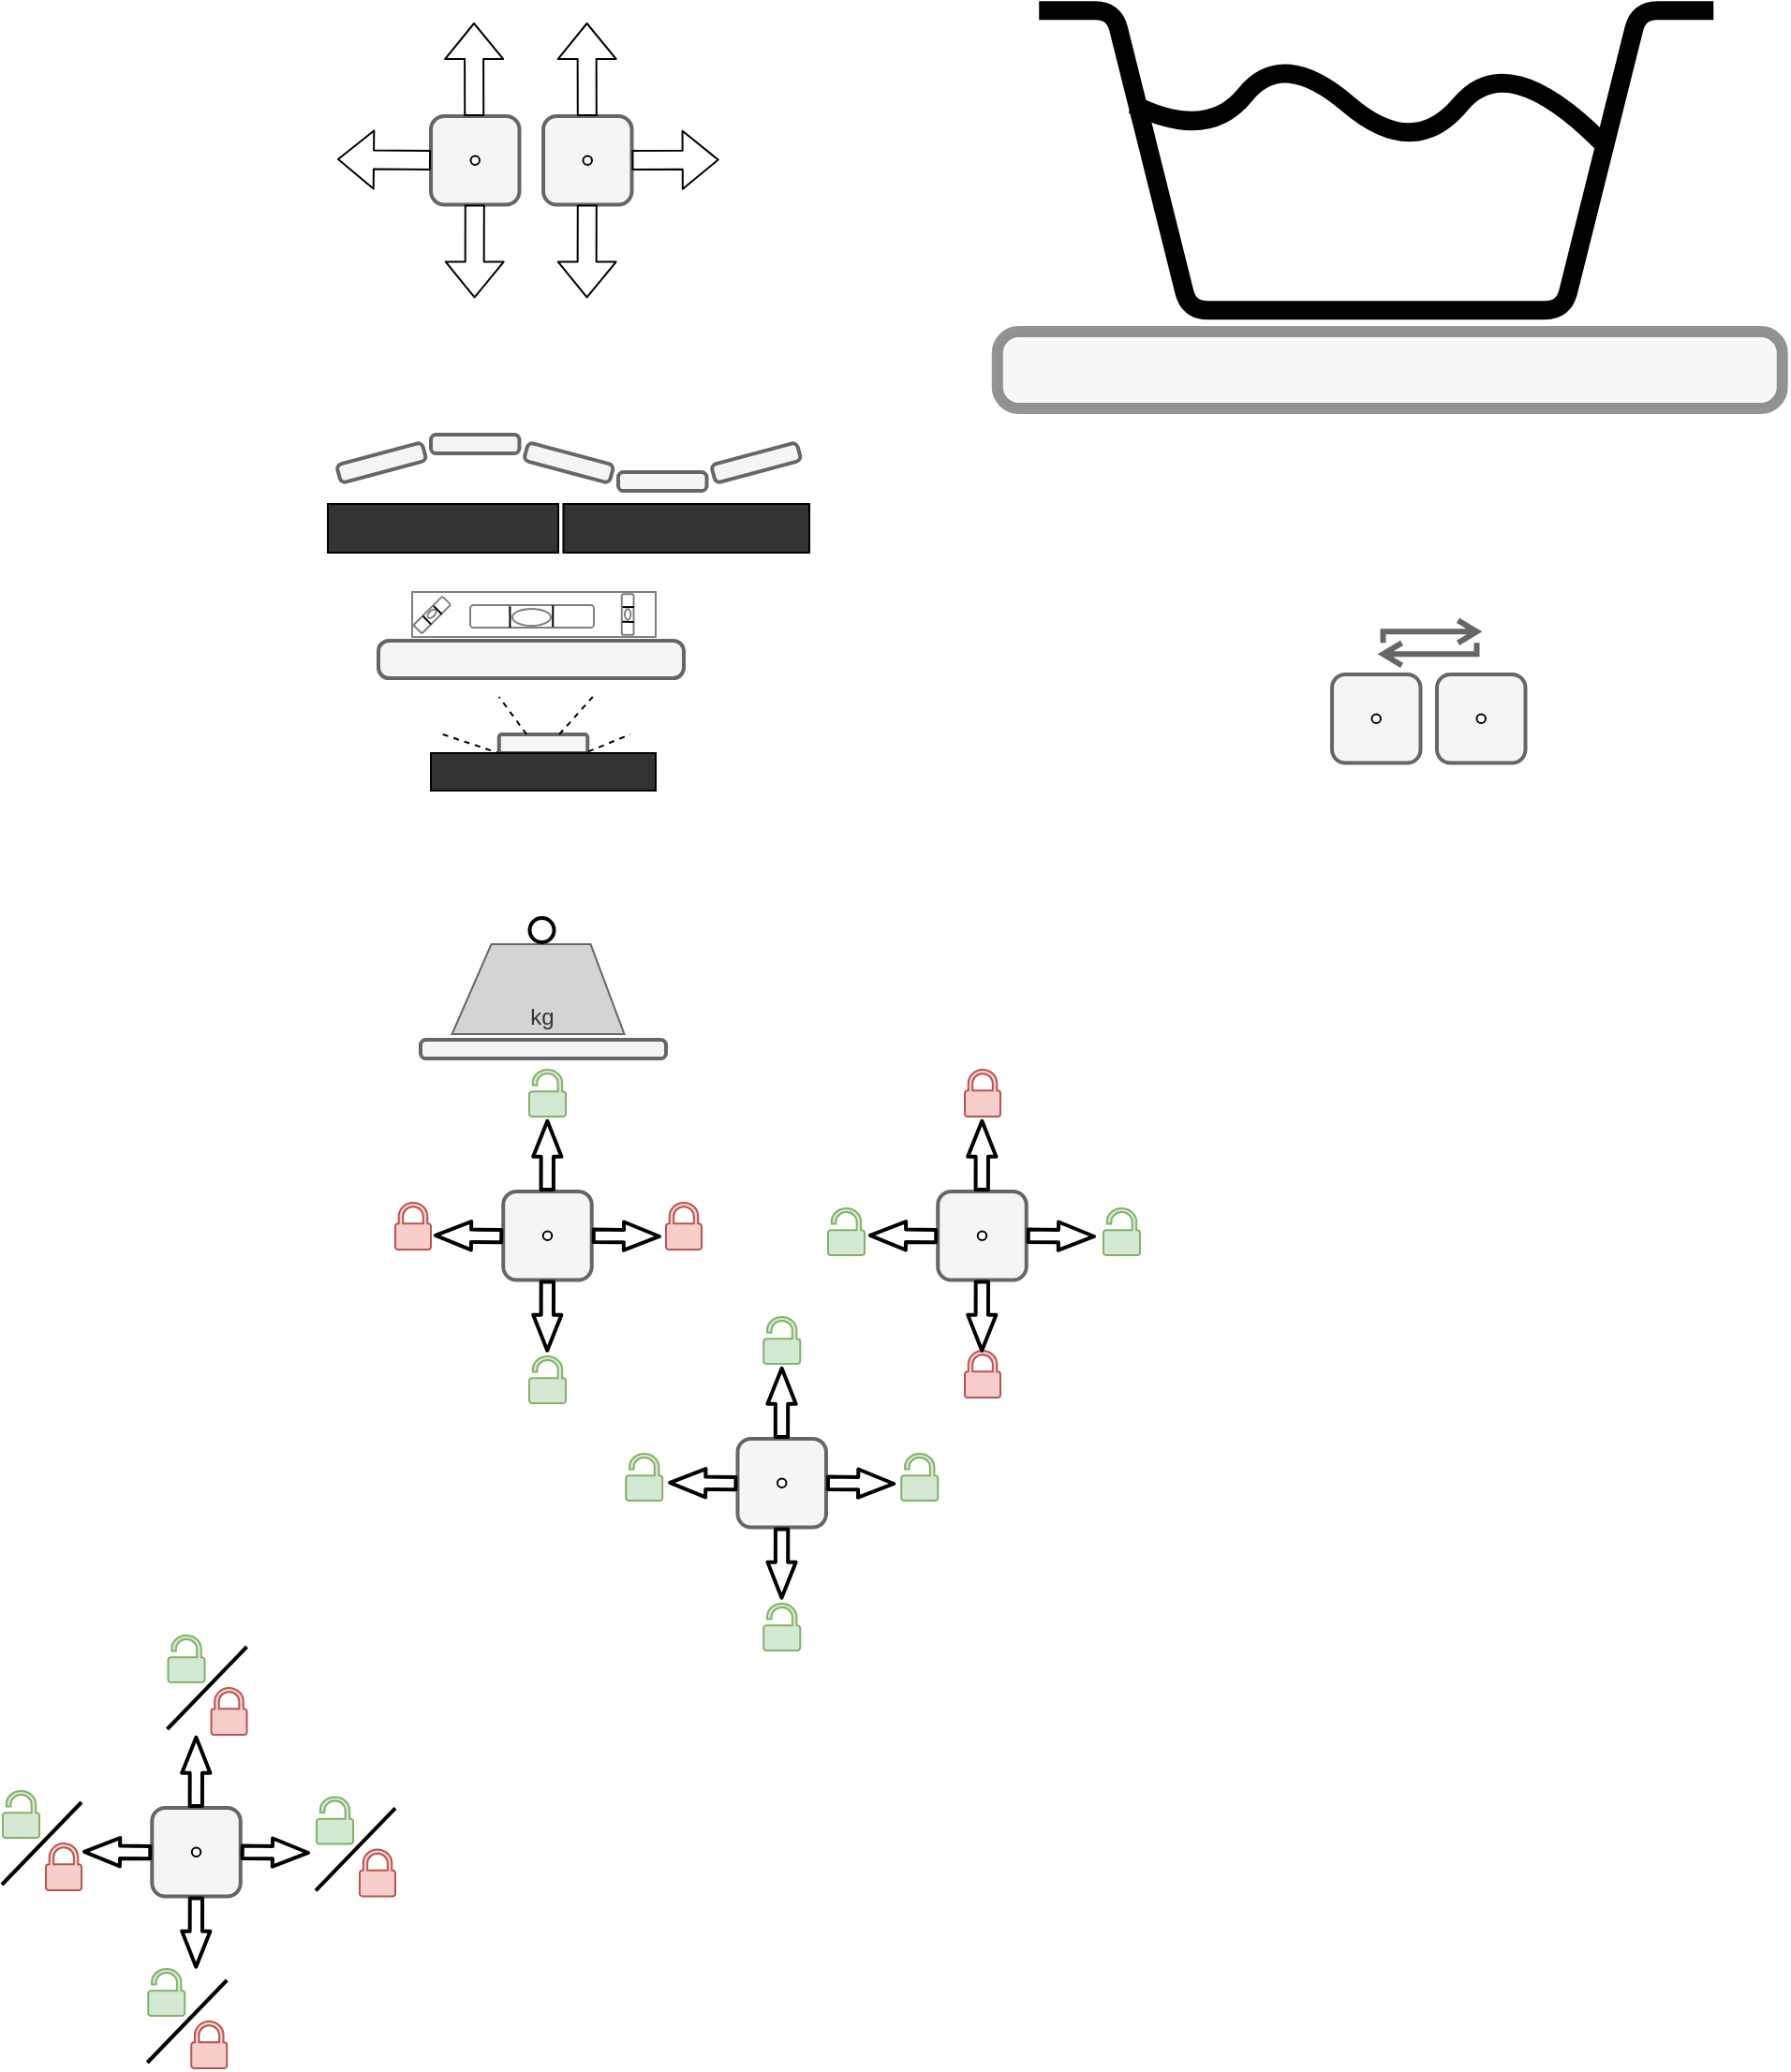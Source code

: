 <mxfile version="14.6.13" type="device"><diagram id="JK7__BAySDhsfTnokTr5" name="Page-1"><mxGraphModel dx="1278" dy="948" grid="0" gridSize="10" guides="1" tooltips="1" connect="1" arrows="1" fold="1" page="1" pageScale="1" pageWidth="850" pageHeight="1100" math="0" shadow="0"><root><mxCell id="0"/><mxCell id="1" parent="0"/><object label="" id="4ZuS5fLZMGibnBwPkhHB-1"><mxCell style="rounded=1;whiteSpace=wrap;html=1;fillColor=#f5f5f5;strokeColor=#666666;fontColor=#333333;strokeWidth=2;perimeterSpacing=0;" parent="1" vertex="1"><mxGeometry x="280.003" y="310.0" width="47.244" height="47.244" as="geometry"/></mxCell></object><object label="" id="4ZuS5fLZMGibnBwPkhHB-2"><mxCell style="rounded=1;whiteSpace=wrap;html=1;fillColor=#f5f5f5;strokeColor=#666666;fontColor=#333333;strokeWidth=2;perimeterSpacing=0;" parent="1" vertex="1"><mxGeometry x="340.0" y="310.0" width="47.244" height="47.244" as="geometry"/></mxCell></object><mxCell id="4ZuS5fLZMGibnBwPkhHB-3" value="" style="shape=flexArrow;endArrow=classic;html=1;fillColor=#ffffff;" parent="1" edge="1"><mxGeometry width="50" height="50" relative="1" as="geometry"><mxPoint x="303.12" y="310" as="sourcePoint"/><mxPoint x="303" y="260" as="targetPoint"/></mxGeometry></mxCell><mxCell id="4ZuS5fLZMGibnBwPkhHB-4" value="" style="shape=flexArrow;endArrow=classic;html=1;fillColor=#ffffff;" parent="1" edge="1"><mxGeometry width="50" height="50" relative="1" as="geometry"><mxPoint x="363.4" y="310.0" as="sourcePoint"/><mxPoint x="363.28" y="260.0" as="targetPoint"/></mxGeometry></mxCell><mxCell id="4ZuS5fLZMGibnBwPkhHB-5" value="" style="shape=flexArrow;endArrow=classic;html=1;fillColor=#ffffff;" parent="1" edge="1"><mxGeometry width="50" height="50" relative="1" as="geometry"><mxPoint x="303.4" y="357.24" as="sourcePoint"/><mxPoint x="303.28" y="407.24" as="targetPoint"/></mxGeometry></mxCell><mxCell id="4ZuS5fLZMGibnBwPkhHB-7" value="" style="shape=flexArrow;endArrow=classic;html=1;fillColor=#ffffff;" parent="1" edge="1"><mxGeometry width="50" height="50" relative="1" as="geometry"><mxPoint x="363.4" y="357.24" as="sourcePoint"/><mxPoint x="363.28" y="407.24" as="targetPoint"/></mxGeometry></mxCell><mxCell id="4ZuS5fLZMGibnBwPkhHB-8" value="" style="shape=flexArrow;endArrow=classic;html=1;fillColor=#ffffff;" parent="1" edge="1"><mxGeometry width="50" height="50" relative="1" as="geometry"><mxPoint x="387.24" y="333.52" as="sourcePoint"/><mxPoint x="433.84" y="333.28" as="targetPoint"/></mxGeometry></mxCell><mxCell id="4ZuS5fLZMGibnBwPkhHB-10" value="" style="shape=flexArrow;endArrow=classic;html=1;fillColor=#ffffff;" parent="1" edge="1"><mxGeometry width="50" height="50" relative="1" as="geometry"><mxPoint x="280.0" y="333.52" as="sourcePoint"/><mxPoint x="230" y="333" as="targetPoint"/></mxGeometry></mxCell><object label="" id="4ZuS5fLZMGibnBwPkhHB-11"><mxCell style="rounded=1;whiteSpace=wrap;html=1;fillColor=#f5f5f5;strokeColor=#666666;fontColor=#333333;strokeWidth=2;perimeterSpacing=0;rotation=-15;arcSize=28;" parent="1" vertex="1"><mxGeometry x="230" y="490" width="47.24" height="10" as="geometry"/></mxCell></object><object label="" id="4ZuS5fLZMGibnBwPkhHB-12"><mxCell style="rounded=1;whiteSpace=wrap;html=1;fillColor=#f5f5f5;strokeColor=#666666;fontColor=#333333;strokeWidth=2;perimeterSpacing=0;rotation=0;arcSize=28;" parent="1" vertex="1"><mxGeometry x="280" y="480" width="47.24" height="10" as="geometry"/></mxCell></object><object label="" id="4ZuS5fLZMGibnBwPkhHB-16"><mxCell style="rounded=1;whiteSpace=wrap;html=1;fillColor=#f5f5f5;strokeColor=#666666;fontColor=#333333;strokeWidth=2;perimeterSpacing=0;" parent="1" vertex="1"><mxGeometry x="316.38" y="640" width="47.24" height="10" as="geometry"/></mxCell></object><mxCell id="4ZuS5fLZMGibnBwPkhHB-18" value="" style="whiteSpace=wrap;html=1;fillColor=#333333;" parent="1" vertex="1"><mxGeometry x="280" y="650" width="120" height="20" as="geometry"/></mxCell><mxCell id="4ZuS5fLZMGibnBwPkhHB-22" value="" style="endArrow=none;dashed=1;html=1;exitX=1.104;exitY=0.743;exitDx=0;exitDy=0;exitPerimeter=0;" parent="1" edge="1"><mxGeometry width="50" height="50" relative="1" as="geometry"><mxPoint x="348.533" y="640" as="sourcePoint"/><mxPoint x="366.38" y="620" as="targetPoint"/></mxGeometry></mxCell><mxCell id="4ZuS5fLZMGibnBwPkhHB-23" value="" style="endArrow=none;dashed=1;html=1;exitX=1.104;exitY=0.743;exitDx=0;exitDy=0;exitPerimeter=0;" parent="1" edge="1"><mxGeometry width="50" height="50" relative="1" as="geometry"><mxPoint x="331.083" y="640" as="sourcePoint"/><mxPoint x="316.38" y="620" as="targetPoint"/></mxGeometry></mxCell><mxCell id="4ZuS5fLZMGibnBwPkhHB-24" value="" style="endArrow=none;dashed=1;html=1;entryX=0;entryY=1;entryDx=0;entryDy=0;" parent="1" target="4ZuS5fLZMGibnBwPkhHB-16" edge="1"><mxGeometry width="50" height="50" relative="1" as="geometry"><mxPoint x="286.38" y="640" as="sourcePoint"/><mxPoint x="294.23" y="622.57" as="targetPoint"/></mxGeometry></mxCell><mxCell id="4ZuS5fLZMGibnBwPkhHB-25" value="" style="endArrow=none;dashed=1;html=1;exitX=0.7;exitY=-0.04;exitDx=0;exitDy=0;exitPerimeter=0;" parent="1" source="4ZuS5fLZMGibnBwPkhHB-18" edge="1"><mxGeometry width="50" height="50" relative="1" as="geometry"><mxPoint x="406.38" y="620" as="sourcePoint"/><mxPoint x="386.38" y="640" as="targetPoint"/></mxGeometry></mxCell><mxCell id="4ZuS5fLZMGibnBwPkhHB-28" value="" style="ellipse;whiteSpace=wrap;html=1;aspect=fixed;" parent="1" vertex="1"><mxGeometry x="301.26" y="331.26" width="4.73" height="4.724" as="geometry"/></mxCell><mxCell id="4ZuS5fLZMGibnBwPkhHB-29" value="" style="ellipse;whiteSpace=wrap;html=1;aspect=fixed;" parent="1" vertex="1"><mxGeometry x="361.26" y="331.26" width="4.73" height="4.724" as="geometry"/></mxCell><object label="" id="4ZuS5fLZMGibnBwPkhHB-30"><mxCell style="rounded=1;whiteSpace=wrap;html=1;fillColor=#f5f5f5;strokeColor=#666666;fontColor=#333333;strokeWidth=2;perimeterSpacing=0;rotation=15;arcSize=28;" parent="1" vertex="1"><mxGeometry x="330" y="490" width="47.24" height="10" as="geometry"/></mxCell></object><object label="" id="4ZuS5fLZMGibnBwPkhHB-31"><mxCell style="rounded=1;whiteSpace=wrap;html=1;fillColor=#f5f5f5;strokeColor=#666666;fontColor=#333333;strokeWidth=2;perimeterSpacing=0;rotation=0;arcSize=28;" parent="1" vertex="1"><mxGeometry x="380" y="500" width="47.24" height="10" as="geometry"/></mxCell></object><object label="" id="4ZuS5fLZMGibnBwPkhHB-32"><mxCell style="rounded=1;whiteSpace=wrap;html=1;fillColor=#f5f5f5;strokeColor=#666666;fontColor=#333333;strokeWidth=2;perimeterSpacing=0;rotation=-15;arcSize=28;" parent="1" vertex="1"><mxGeometry x="430" y="490" width="47.24" height="10" as="geometry"/></mxCell></object><object label="" id="4ZuS5fLZMGibnBwPkhHB-35"><mxCell style="rounded=1;whiteSpace=wrap;html=1;fillColor=#f5f5f5;strokeColor=#666666;fontColor=#333333;strokeWidth=2;perimeterSpacing=0;rotation=0;arcSize=28;" parent="1" vertex="1"><mxGeometry x="252" y="590" width="163" height="20" as="geometry"/></mxCell></object><mxCell id="4ZuS5fLZMGibnBwPkhHB-36" value="" style="rounded=0;whiteSpace=wrap;html=1;opacity=50;" parent="1" vertex="1"><mxGeometry x="270" y="564" width="130" height="24" as="geometry"/></mxCell><mxCell id="4ZuS5fLZMGibnBwPkhHB-48" value="" style="rounded=1;whiteSpace=wrap;html=1;opacity=50;rotation=90;" parent="1" vertex="1"><mxGeometry x="374.17" y="572.81" width="21.81" height="6.36" as="geometry"/></mxCell><mxCell id="4ZuS5fLZMGibnBwPkhHB-49" value="" style="ellipse;whiteSpace=wrap;html=1;opacity=50;rotation=90;" parent="1" vertex="1"><mxGeometry x="382.25" y="574.41" width="5.65" height="3.18" as="geometry"/></mxCell><mxCell id="4ZuS5fLZMGibnBwPkhHB-50" value="" style="endArrow=none;html=1;entryX=0.681;entryY=-0.013;entryDx=0;entryDy=0;exitX=0.679;exitY=0.96;exitDx=0;exitDy=0;exitPerimeter=0;entryPerimeter=0;" parent="1" source="4ZuS5fLZMGibnBwPkhHB-48" target="4ZuS5fLZMGibnBwPkhHB-48" edge="1"><mxGeometry x="360" y="570" width="50" height="50" as="geometry"><mxPoint x="380" y="584" as="sourcePoint"/><mxPoint x="390" y="584" as="targetPoint"/></mxGeometry></mxCell><mxCell id="4ZuS5fLZMGibnBwPkhHB-51" value="" style="endArrow=none;html=1;entryX=0.319;entryY=-0.036;entryDx=0;entryDy=0;exitX=0.319;exitY=0.941;exitDx=0;exitDy=0;exitPerimeter=0;entryPerimeter=0;" parent="1" source="4ZuS5fLZMGibnBwPkhHB-48" target="4ZuS5fLZMGibnBwPkhHB-48" edge="1"><mxGeometry x="360" y="570" width="50" height="50" as="geometry"><mxPoint x="380" y="566" as="sourcePoint"/><mxPoint x="390" y="566" as="targetPoint"/></mxGeometry></mxCell><mxCell id="4ZuS5fLZMGibnBwPkhHB-37" value="" style="rounded=1;whiteSpace=wrap;html=1;opacity=50;" parent="1" vertex="1"><mxGeometry x="301" y="571" width="66" height="12" as="geometry"/></mxCell><mxCell id="4ZuS5fLZMGibnBwPkhHB-38" value="" style="ellipse;whiteSpace=wrap;html=1;opacity=50;" parent="1" vertex="1"><mxGeometry x="323.45" y="573" width="20.55" height="9" as="geometry"/></mxCell><mxCell id="4ZuS5fLZMGibnBwPkhHB-40" value="" style="endArrow=none;html=1;exitX=0.75;exitY=1;exitDx=0;exitDy=0;entryX=0.321;entryY=0.052;entryDx=0;entryDy=0;entryPerimeter=0;" parent="1" target="4ZuS5fLZMGibnBwPkhHB-37" edge="1"><mxGeometry x="301" y="566" width="50" height="50" as="geometry"><mxPoint x="322.239" y="582.996" as="sourcePoint"/><mxPoint x="322" y="566" as="targetPoint"/></mxGeometry></mxCell><mxCell id="4ZuS5fLZMGibnBwPkhHB-53" value="" style="endArrow=none;html=1;exitX=0.75;exitY=1;exitDx=0;exitDy=0;entryX=0.669;entryY=0.015;entryDx=0;entryDy=0;entryPerimeter=0;" parent="1" target="4ZuS5fLZMGibnBwPkhHB-37" edge="1"><mxGeometry x="323.88" y="565.64" width="50" height="50" as="geometry"><mxPoint x="345.119" y="582.636" as="sourcePoint"/><mxPoint x="360" y="548" as="targetPoint"/></mxGeometry></mxCell><mxCell id="4ZuS5fLZMGibnBwPkhHB-58" value="" style="group;rotation=45;" parent="1" vertex="1" connectable="0"><mxGeometry x="277.725" y="565.035" width="6.36" height="21.81" as="geometry"/></mxCell><mxCell id="4ZuS5fLZMGibnBwPkhHB-54" value="" style="rounded=1;whiteSpace=wrap;html=1;opacity=50;rotation=135;" parent="4ZuS5fLZMGibnBwPkhHB-58" vertex="1"><mxGeometry x="-8" y="8" width="21.81" height="6.36" as="geometry"/></mxCell><mxCell id="4ZuS5fLZMGibnBwPkhHB-55" value="" style="ellipse;whiteSpace=wrap;html=1;opacity=50;rotation=135;" parent="4ZuS5fLZMGibnBwPkhHB-58" vertex="1"><mxGeometry y="9" width="5.65" height="3.18" as="geometry"/></mxCell><mxCell id="4ZuS5fLZMGibnBwPkhHB-56" value="" style="endArrow=none;html=1;entryX=0.681;entryY=-0.013;entryDx=0;entryDy=0;exitX=0.679;exitY=0.96;exitDx=0;exitDy=0;exitPerimeter=0;entryPerimeter=0;" parent="4ZuS5fLZMGibnBwPkhHB-58" source="4ZuS5fLZMGibnBwPkhHB-54" target="4ZuS5fLZMGibnBwPkhHB-54" edge="1"><mxGeometry x="-35" y="-1" width="50" height="50" as="geometry"><mxPoint x="-6" y="13" as="sourcePoint"/><mxPoint x="1" y="20" as="targetPoint"/></mxGeometry></mxCell><mxCell id="4ZuS5fLZMGibnBwPkhHB-57" value="" style="endArrow=none;html=1;entryX=0.319;entryY=-0.036;entryDx=0;entryDy=0;exitX=0.319;exitY=0.941;exitDx=0;exitDy=0;exitPerimeter=0;entryPerimeter=0;" parent="4ZuS5fLZMGibnBwPkhHB-58" source="4ZuS5fLZMGibnBwPkhHB-54" target="4ZuS5fLZMGibnBwPkhHB-54" edge="1"><mxGeometry x="-35" y="-1" width="50" height="50" as="geometry"><mxPoint x="7" y="1" as="sourcePoint"/><mxPoint x="13" y="7" as="targetPoint"/></mxGeometry></mxCell><object label="" id="4ZuS5fLZMGibnBwPkhHB-63"><mxCell style="rounded=1;whiteSpace=wrap;html=1;fillColor=#f5f5f5;strokeColor=#666666;fontColor=#333333;strokeWidth=2;perimeterSpacing=0;rotation=0;arcSize=28;" parent="1" vertex="1"><mxGeometry x="274.51" y="803" width="130.98" height="10" as="geometry"/></mxCell></object><mxCell id="4ZuS5fLZMGibnBwPkhHB-64" value="" style="group;" parent="1" vertex="1" connectable="0"><mxGeometry x="289.25" y="700" width="100" height="100" as="geometry"/></mxCell><mxCell id="4ZuS5fLZMGibnBwPkhHB-61" value="kg" style="verticalLabelPosition=middle;verticalAlign=bottom;html=1;shape=mxgraph.basic.polygon;polyCoords=[[0.35,0.52],[0.6,0.52],[0.76,0.52],[0.94,1],[0.94,1],[0.02,1],[0.23,0.52],[0.39,0.52]];polyline=0;labelPosition=center;align=center;strokeColor=#666666;fontColor=#333333;fillColor=#D4D4D4;" parent="4ZuS5fLZMGibnBwPkhHB-64" vertex="1"><mxGeometry width="100" height="100" as="geometry"/></mxCell><mxCell id="4ZuS5fLZMGibnBwPkhHB-62" value="" style="ellipse;whiteSpace=wrap;html=1;aspect=fixed;strokeWidth=2;" parent="4ZuS5fLZMGibnBwPkhHB-64" vertex="1"><mxGeometry x="43.5" y="38" width="13" height="13" as="geometry"/></mxCell><object label="" id="4ZuS5fLZMGibnBwPkhHB-69"><mxCell style="rounded=1;whiteSpace=wrap;html=1;fillColor=#f5f5f5;strokeColor=#666666;fontColor=#333333;strokeWidth=2;perimeterSpacing=0;" parent="1" vertex="1"><mxGeometry x="318.62" y="884.0" width="47.244" height="47.244" as="geometry"/></mxCell></object><mxCell id="4ZuS5fLZMGibnBwPkhHB-70" value="" style="ellipse;whiteSpace=wrap;html=1;aspect=fixed;" parent="1" vertex="1"><mxGeometry x="339.88" y="905.26" width="4.73" height="4.724" as="geometry"/></mxCell><mxCell id="4ZuS5fLZMGibnBwPkhHB-71" value="" style="shape=flexArrow;endArrow=classic;html=1;exitX=1;exitY=0.5;exitDx=0;exitDy=0;fillColor=#ffffff;width=5.667;endSize=5.677;endWidth=6.444;strokeWidth=2;" parent="1" source="4ZuS5fLZMGibnBwPkhHB-69" edge="1"><mxGeometry width="50" height="50" relative="1" as="geometry"><mxPoint x="383" y="937" as="sourcePoint"/><mxPoint x="403" y="908" as="targetPoint"/></mxGeometry></mxCell><mxCell id="4ZuS5fLZMGibnBwPkhHB-74" value="" style="pointerEvents=1;shadow=0;dashed=0;html=1;strokeColor=#b85450;fillColor=#f8cecc;labelPosition=center;verticalLabelPosition=bottom;verticalAlign=top;outlineConnect=0;align=center;shape=mxgraph.office.security.lock_protected;" parent="1" vertex="1"><mxGeometry x="405.49" y="890" width="19" height="25" as="geometry"/></mxCell><mxCell id="4ZuS5fLZMGibnBwPkhHB-75" value="" style="shape=flexArrow;endArrow=classic;html=1;exitX=1;exitY=0.5;exitDx=0;exitDy=0;fillColor=#ffffff;width=5.667;endSize=5.677;endWidth=6.444;strokeWidth=2;" parent="1" edge="1"><mxGeometry width="50" height="50" relative="1" as="geometry"><mxPoint x="318.62" y="907.81" as="sourcePoint"/><mxPoint x="281.484" y="907.432" as="targetPoint"/></mxGeometry></mxCell><mxCell id="4ZuS5fLZMGibnBwPkhHB-76" value="" style="shape=flexArrow;endArrow=classic;html=1;exitX=1;exitY=0.5;exitDx=0;exitDy=0;fillColor=#ffffff;width=5.667;endSize=5.677;endWidth=6.444;strokeWidth=2;" parent="1" edge="1"><mxGeometry width="50" height="50" relative="1" as="geometry"><mxPoint x="342.18" y="931.24" as="sourcePoint"/><mxPoint x="342.11" y="969.86" as="targetPoint"/></mxGeometry></mxCell><mxCell id="4ZuS5fLZMGibnBwPkhHB-78" value="" style="shape=flexArrow;endArrow=classic;html=1;exitX=1;exitY=0.5;exitDx=0;exitDy=0;fillColor=#ffffff;width=5.667;endSize=5.677;endWidth=6.444;strokeWidth=2;" parent="1" edge="1"><mxGeometry width="50" height="50" relative="1" as="geometry"><mxPoint x="342.11" y="884" as="sourcePoint"/><mxPoint x="342.18" y="845.38" as="targetPoint"/></mxGeometry></mxCell><mxCell id="4ZuS5fLZMGibnBwPkhHB-79" value="" style="pointerEvents=1;shadow=0;dashed=0;html=1;strokeColor=#b85450;fillColor=#f8cecc;labelPosition=center;verticalLabelPosition=bottom;verticalAlign=top;outlineConnect=0;align=center;shape=mxgraph.office.security.lock_protected;" parent="1" vertex="1"><mxGeometry x="261" y="890" width="19" height="25" as="geometry"/></mxCell><mxCell id="4ZuS5fLZMGibnBwPkhHB-80" value="" style="pointerEvents=1;shadow=0;dashed=0;html=1;strokeColor=#82b366;fillColor=#d5e8d4;labelPosition=center;verticalLabelPosition=bottom;verticalAlign=top;outlineConnect=0;align=center;shape=mxgraph.office.security.lock_unprotected;" parent="1" vertex="1"><mxGeometry x="332.49" y="819" width="19.51" height="25" as="geometry"/></mxCell><mxCell id="4ZuS5fLZMGibnBwPkhHB-82" value="" style="pointerEvents=1;shadow=0;dashed=0;html=1;strokeColor=#82b366;fillColor=#d5e8d4;labelPosition=center;verticalLabelPosition=bottom;verticalAlign=top;outlineConnect=0;align=center;shape=mxgraph.office.security.lock_unprotected;" parent="1" vertex="1"><mxGeometry x="332.49" y="972" width="19.51" height="25" as="geometry"/></mxCell><object label="" id="4ZuS5fLZMGibnBwPkhHB-84"><mxCell style="rounded=1;whiteSpace=wrap;html=1;fillColor=#f5f5f5;strokeColor=#666666;fontColor=#333333;strokeWidth=2;perimeterSpacing=0;" parent="1" vertex="1"><mxGeometry x="550.62" y="884.0" width="47.244" height="47.244" as="geometry"/></mxCell></object><mxCell id="4ZuS5fLZMGibnBwPkhHB-85" value="" style="ellipse;whiteSpace=wrap;html=1;aspect=fixed;" parent="1" vertex="1"><mxGeometry x="571.88" y="905.26" width="4.73" height="4.724" as="geometry"/></mxCell><mxCell id="4ZuS5fLZMGibnBwPkhHB-86" value="" style="shape=flexArrow;endArrow=classic;html=1;exitX=1;exitY=0.5;exitDx=0;exitDy=0;fillColor=#ffffff;width=5.667;endSize=5.677;endWidth=6.444;strokeWidth=2;" parent="1" source="4ZuS5fLZMGibnBwPkhHB-84" edge="1"><mxGeometry width="50" height="50" relative="1" as="geometry"><mxPoint x="615" y="937" as="sourcePoint"/><mxPoint x="635" y="908" as="targetPoint"/></mxGeometry></mxCell><mxCell id="4ZuS5fLZMGibnBwPkhHB-87" value="" style="pointerEvents=1;shadow=0;dashed=0;html=1;strokeColor=#b85450;fillColor=#f8cecc;labelPosition=center;verticalLabelPosition=bottom;verticalAlign=top;outlineConnect=0;align=center;shape=mxgraph.office.security.lock_protected;" parent="1" vertex="1"><mxGeometry x="565" y="969" width="19" height="25" as="geometry"/></mxCell><mxCell id="4ZuS5fLZMGibnBwPkhHB-88" value="" style="shape=flexArrow;endArrow=classic;html=1;exitX=1;exitY=0.5;exitDx=0;exitDy=0;fillColor=#ffffff;width=5.667;endSize=5.677;endWidth=6.444;strokeWidth=2;" parent="1" edge="1"><mxGeometry width="50" height="50" relative="1" as="geometry"><mxPoint x="550.62" y="907.81" as="sourcePoint"/><mxPoint x="513.484" y="907.432" as="targetPoint"/></mxGeometry></mxCell><mxCell id="4ZuS5fLZMGibnBwPkhHB-89" value="" style="shape=flexArrow;endArrow=classic;html=1;exitX=1;exitY=0.5;exitDx=0;exitDy=0;fillColor=#ffffff;width=5.667;endSize=5.677;endWidth=6.444;strokeWidth=2;" parent="1" edge="1"><mxGeometry width="50" height="50" relative="1" as="geometry"><mxPoint x="574.18" y="931.24" as="sourcePoint"/><mxPoint x="574.11" y="969.86" as="targetPoint"/></mxGeometry></mxCell><mxCell id="4ZuS5fLZMGibnBwPkhHB-90" value="" style="shape=flexArrow;endArrow=classic;html=1;exitX=1;exitY=0.5;exitDx=0;exitDy=0;fillColor=#ffffff;width=5.667;endSize=5.677;endWidth=6.444;strokeWidth=2;" parent="1" edge="1"><mxGeometry width="50" height="50" relative="1" as="geometry"><mxPoint x="574.11" y="884" as="sourcePoint"/><mxPoint x="574.18" y="845.38" as="targetPoint"/></mxGeometry></mxCell><mxCell id="4ZuS5fLZMGibnBwPkhHB-91" value="" style="pointerEvents=1;shadow=0;dashed=0;html=1;strokeColor=#b85450;fillColor=#f8cecc;labelPosition=center;verticalLabelPosition=bottom;verticalAlign=top;outlineConnect=0;align=center;shape=mxgraph.office.security.lock_protected;" parent="1" vertex="1"><mxGeometry x="565" y="819" width="19" height="25" as="geometry"/></mxCell><mxCell id="4ZuS5fLZMGibnBwPkhHB-92" value="" style="pointerEvents=1;shadow=0;dashed=0;html=1;strokeColor=#82b366;fillColor=#d5e8d4;labelPosition=center;verticalLabelPosition=bottom;verticalAlign=top;outlineConnect=0;align=center;shape=mxgraph.office.security.lock_unprotected;" parent="1" vertex="1"><mxGeometry x="492" y="893" width="19.51" height="25" as="geometry"/></mxCell><mxCell id="4ZuS5fLZMGibnBwPkhHB-93" value="" style="pointerEvents=1;shadow=0;dashed=0;html=1;strokeColor=#82b366;fillColor=#d5e8d4;labelPosition=center;verticalLabelPosition=bottom;verticalAlign=top;outlineConnect=0;align=center;shape=mxgraph.office.security.lock_unprotected;" parent="1" vertex="1"><mxGeometry x="639" y="893" width="19.51" height="25" as="geometry"/></mxCell><object label="" id="4ZuS5fLZMGibnBwPkhHB-95"><mxCell style="rounded=1;whiteSpace=wrap;html=1;fillColor=#f5f5f5;strokeColor=#666666;fontColor=#333333;strokeWidth=2;perimeterSpacing=0;" parent="1" vertex="1"><mxGeometry x="443.74" y="1016" width="47.244" height="47.244" as="geometry"/></mxCell></object><mxCell id="4ZuS5fLZMGibnBwPkhHB-96" value="" style="ellipse;whiteSpace=wrap;html=1;aspect=fixed;" parent="1" vertex="1"><mxGeometry x="465" y="1037.26" width="4.73" height="4.724" as="geometry"/></mxCell><mxCell id="4ZuS5fLZMGibnBwPkhHB-97" value="" style="shape=flexArrow;endArrow=classic;html=1;exitX=1;exitY=0.5;exitDx=0;exitDy=0;fillColor=#ffffff;width=5.667;endSize=5.677;endWidth=6.444;strokeWidth=2;" parent="1" source="4ZuS5fLZMGibnBwPkhHB-95" edge="1"><mxGeometry width="50" height="50" relative="1" as="geometry"><mxPoint x="508.12" y="1069" as="sourcePoint"/><mxPoint x="528.12" y="1040" as="targetPoint"/></mxGeometry></mxCell><mxCell id="4ZuS5fLZMGibnBwPkhHB-99" value="" style="shape=flexArrow;endArrow=classic;html=1;exitX=1;exitY=0.5;exitDx=0;exitDy=0;fillColor=#ffffff;width=5.667;endSize=5.677;endWidth=6.444;strokeWidth=2;" parent="1" edge="1"><mxGeometry width="50" height="50" relative="1" as="geometry"><mxPoint x="443.74" y="1039.81" as="sourcePoint"/><mxPoint x="406.604" y="1039.432" as="targetPoint"/></mxGeometry></mxCell><mxCell id="4ZuS5fLZMGibnBwPkhHB-100" value="" style="shape=flexArrow;endArrow=classic;html=1;exitX=1;exitY=0.5;exitDx=0;exitDy=0;fillColor=#ffffff;width=5.667;endSize=5.677;endWidth=6.444;strokeWidth=2;" parent="1" edge="1"><mxGeometry width="50" height="50" relative="1" as="geometry"><mxPoint x="467.3" y="1063.24" as="sourcePoint"/><mxPoint x="467.23" y="1101.86" as="targetPoint"/></mxGeometry></mxCell><mxCell id="4ZuS5fLZMGibnBwPkhHB-101" value="" style="shape=flexArrow;endArrow=classic;html=1;exitX=1;exitY=0.5;exitDx=0;exitDy=0;fillColor=#ffffff;width=5.667;endSize=5.677;endWidth=6.444;strokeWidth=2;" parent="1" edge="1"><mxGeometry width="50" height="50" relative="1" as="geometry"><mxPoint x="467.23" y="1016" as="sourcePoint"/><mxPoint x="467.3" y="977.38" as="targetPoint"/></mxGeometry></mxCell><mxCell id="4ZuS5fLZMGibnBwPkhHB-103" value="" style="pointerEvents=1;shadow=0;dashed=0;html=1;strokeColor=#82b366;fillColor=#d5e8d4;labelPosition=center;verticalLabelPosition=bottom;verticalAlign=top;outlineConnect=0;align=center;shape=mxgraph.office.security.lock_unprotected;" parent="1" vertex="1"><mxGeometry x="457.61" y="951" width="19.51" height="25" as="geometry"/></mxCell><mxCell id="4ZuS5fLZMGibnBwPkhHB-104" value="" style="pointerEvents=1;shadow=0;dashed=0;html=1;strokeColor=#82b366;fillColor=#d5e8d4;labelPosition=center;verticalLabelPosition=bottom;verticalAlign=top;outlineConnect=0;align=center;shape=mxgraph.office.security.lock_unprotected;" parent="1" vertex="1"><mxGeometry x="457.61" y="1104" width="19.51" height="25" as="geometry"/></mxCell><mxCell id="4ZuS5fLZMGibnBwPkhHB-105" value="" style="pointerEvents=1;shadow=0;dashed=0;html=1;strokeColor=#82b366;fillColor=#d5e8d4;labelPosition=center;verticalLabelPosition=bottom;verticalAlign=top;outlineConnect=0;align=center;shape=mxgraph.office.security.lock_unprotected;" parent="1" vertex="1"><mxGeometry x="384.11" y="1024" width="19.51" height="25" as="geometry"/></mxCell><mxCell id="4ZuS5fLZMGibnBwPkhHB-106" value="" style="pointerEvents=1;shadow=0;dashed=0;html=1;strokeColor=#82b366;fillColor=#d5e8d4;labelPosition=center;verticalLabelPosition=bottom;verticalAlign=top;outlineConnect=0;align=center;shape=mxgraph.office.security.lock_unprotected;" parent="1" vertex="1"><mxGeometry x="531.11" y="1024" width="19.51" height="25" as="geometry"/></mxCell><object label="" id="4ZuS5fLZMGibnBwPkhHB-109"><mxCell style="rounded=1;whiteSpace=wrap;html=1;fillColor=#f5f5f5;strokeColor=#666666;fontColor=#333333;strokeWidth=6;perimeterSpacing=0;rotation=0;arcSize=28;opacity=70;" parent="1" vertex="1"><mxGeometry x="582.38" y="425" width="419" height="41" as="geometry"/></mxCell></object><mxCell id="4ZuS5fLZMGibnBwPkhHB-114" value="" style="html=1;verticalLabelPosition=bottom;align=center;labelBackgroundColor=#ffffff;verticalAlign=top;strokeWidth=3;strokeColor=#666666;shadow=0;dashed=0;shape=mxgraph.ios7.icons.repeat;pointerEvents=1;fillColor=#f5f5f5;fontColor=#333333;" parent="1" vertex="1"><mxGeometry x="788.26" y="579.17" width="50" height="24" as="geometry"/></mxCell><mxCell id="4ZuS5fLZMGibnBwPkhHB-115" value="" style="endArrow=none;html=1;strokeWidth=2;fillColor=#ffffff;" parent="1" edge="1"><mxGeometry width="50" height="50" relative="1" as="geometry"><mxPoint x="51.02" y="1254" as="sourcePoint"/><mxPoint x="93.51" y="1210" as="targetPoint"/></mxGeometry></mxCell><object label="" id="4ZuS5fLZMGibnBwPkhHB-116"><mxCell style="rounded=1;whiteSpace=wrap;html=1;fillColor=#f5f5f5;strokeColor=#666666;fontColor=#333333;strokeWidth=2;perimeterSpacing=0;" parent="1" vertex="1"><mxGeometry x="131.14" y="1213" width="47.244" height="47.244" as="geometry"/></mxCell></object><mxCell id="4ZuS5fLZMGibnBwPkhHB-117" value="" style="ellipse;whiteSpace=wrap;html=1;aspect=fixed;" parent="1" vertex="1"><mxGeometry x="152.4" y="1234.26" width="4.73" height="4.724" as="geometry"/></mxCell><mxCell id="4ZuS5fLZMGibnBwPkhHB-118" value="" style="shape=flexArrow;endArrow=classic;html=1;exitX=1;exitY=0.5;exitDx=0;exitDy=0;fillColor=#ffffff;width=5.667;endSize=5.677;endWidth=6.444;strokeWidth=2;" parent="1" source="4ZuS5fLZMGibnBwPkhHB-116" edge="1"><mxGeometry width="50" height="50" relative="1" as="geometry"><mxPoint x="195.52" y="1266" as="sourcePoint"/><mxPoint x="215.52" y="1237" as="targetPoint"/></mxGeometry></mxCell><mxCell id="4ZuS5fLZMGibnBwPkhHB-119" value="" style="shape=flexArrow;endArrow=classic;html=1;exitX=1;exitY=0.5;exitDx=0;exitDy=0;fillColor=#ffffff;width=5.667;endSize=5.677;endWidth=6.444;strokeWidth=2;" parent="1" edge="1"><mxGeometry width="50" height="50" relative="1" as="geometry"><mxPoint x="131.14" y="1236.81" as="sourcePoint"/><mxPoint x="94.004" y="1236.432" as="targetPoint"/></mxGeometry></mxCell><mxCell id="4ZuS5fLZMGibnBwPkhHB-120" value="" style="shape=flexArrow;endArrow=classic;html=1;exitX=1;exitY=0.5;exitDx=0;exitDy=0;fillColor=#ffffff;width=5.667;endSize=5.677;endWidth=6.444;strokeWidth=2;" parent="1" edge="1"><mxGeometry width="50" height="50" relative="1" as="geometry"><mxPoint x="154.7" y="1260.24" as="sourcePoint"/><mxPoint x="154.63" y="1298.86" as="targetPoint"/></mxGeometry></mxCell><mxCell id="4ZuS5fLZMGibnBwPkhHB-121" value="" style="shape=flexArrow;endArrow=classic;html=1;exitX=1;exitY=0.5;exitDx=0;exitDy=0;fillColor=#ffffff;width=5.667;endSize=5.677;endWidth=6.444;strokeWidth=2;" parent="1" edge="1"><mxGeometry width="50" height="50" relative="1" as="geometry"><mxPoint x="154.63" y="1213" as="sourcePoint"/><mxPoint x="154.7" y="1174.38" as="targetPoint"/></mxGeometry></mxCell><mxCell id="4ZuS5fLZMGibnBwPkhHB-124" value="" style="pointerEvents=1;shadow=0;dashed=0;html=1;strokeColor=#82b366;fillColor=#d5e8d4;labelPosition=center;verticalLabelPosition=bottom;verticalAlign=top;outlineConnect=0;align=center;shape=mxgraph.office.security.lock_unprotected;" parent="1" vertex="1"><mxGeometry x="51.51" y="1204" width="19.51" height="25" as="geometry"/></mxCell><mxCell id="4ZuS5fLZMGibnBwPkhHB-126" value="" style="pointerEvents=1;shadow=0;dashed=0;html=1;strokeColor=#b85450;fillColor=#f8cecc;labelPosition=center;verticalLabelPosition=bottom;verticalAlign=top;outlineConnect=0;align=center;shape=mxgraph.office.security.lock_protected;" parent="1" vertex="1"><mxGeometry x="74.51" y="1232" width="19" height="25" as="geometry"/></mxCell><mxCell id="4ZuS5fLZMGibnBwPkhHB-129" value="" style="endArrow=none;html=1;strokeWidth=2;fillColor=#ffffff;" parent="1" edge="1"><mxGeometry width="50" height="50" relative="1" as="geometry"><mxPoint x="128.63" y="1349" as="sourcePoint"/><mxPoint x="171.12" y="1305" as="targetPoint"/></mxGeometry></mxCell><mxCell id="4ZuS5fLZMGibnBwPkhHB-130" value="" style="pointerEvents=1;shadow=0;dashed=0;html=1;strokeColor=#82b366;fillColor=#d5e8d4;labelPosition=center;verticalLabelPosition=bottom;verticalAlign=top;outlineConnect=0;align=center;shape=mxgraph.office.security.lock_unprotected;" parent="1" vertex="1"><mxGeometry x="129.12" y="1299" width="19.51" height="25" as="geometry"/></mxCell><mxCell id="4ZuS5fLZMGibnBwPkhHB-131" value="" style="pointerEvents=1;shadow=0;dashed=0;html=1;strokeColor=#b85450;fillColor=#f8cecc;labelPosition=center;verticalLabelPosition=bottom;verticalAlign=top;outlineConnect=0;align=center;shape=mxgraph.office.security.lock_protected;" parent="1" vertex="1"><mxGeometry x="152.12" y="1327" width="19" height="25" as="geometry"/></mxCell><mxCell id="4ZuS5fLZMGibnBwPkhHB-132" value="" style="endArrow=none;html=1;strokeWidth=2;fillColor=#ffffff;" parent="1" edge="1"><mxGeometry width="50" height="50" relative="1" as="geometry"><mxPoint x="218.51" y="1257.24" as="sourcePoint"/><mxPoint x="261" y="1213.24" as="targetPoint"/></mxGeometry></mxCell><mxCell id="4ZuS5fLZMGibnBwPkhHB-133" value="" style="pointerEvents=1;shadow=0;dashed=0;html=1;strokeColor=#82b366;fillColor=#d5e8d4;labelPosition=center;verticalLabelPosition=bottom;verticalAlign=top;outlineConnect=0;align=center;shape=mxgraph.office.security.lock_unprotected;" parent="1" vertex="1"><mxGeometry x="219" y="1207.24" width="19.51" height="25" as="geometry"/></mxCell><mxCell id="4ZuS5fLZMGibnBwPkhHB-134" value="" style="pointerEvents=1;shadow=0;dashed=0;html=1;strokeColor=#b85450;fillColor=#f8cecc;labelPosition=center;verticalLabelPosition=bottom;verticalAlign=top;outlineConnect=0;align=center;shape=mxgraph.office.security.lock_protected;" parent="1" vertex="1"><mxGeometry x="242" y="1235.24" width="19" height="25" as="geometry"/></mxCell><mxCell id="4ZuS5fLZMGibnBwPkhHB-135" value="" style="endArrow=none;html=1;strokeWidth=2;fillColor=#ffffff;" parent="1" edge="1"><mxGeometry width="50" height="50" relative="1" as="geometry"><mxPoint x="139.27" y="1171" as="sourcePoint"/><mxPoint x="181.76" y="1127" as="targetPoint"/></mxGeometry></mxCell><mxCell id="4ZuS5fLZMGibnBwPkhHB-136" value="" style="pointerEvents=1;shadow=0;dashed=0;html=1;strokeColor=#82b366;fillColor=#d5e8d4;labelPosition=center;verticalLabelPosition=bottom;verticalAlign=top;outlineConnect=0;align=center;shape=mxgraph.office.security.lock_unprotected;" parent="1" vertex="1"><mxGeometry x="139.76" y="1121" width="19.51" height="25" as="geometry"/></mxCell><mxCell id="4ZuS5fLZMGibnBwPkhHB-137" value="" style="pointerEvents=1;shadow=0;dashed=0;html=1;strokeColor=#b85450;fillColor=#f8cecc;labelPosition=center;verticalLabelPosition=bottom;verticalAlign=top;outlineConnect=0;align=center;shape=mxgraph.office.security.lock_protected;" parent="1" vertex="1"><mxGeometry x="162.76" y="1149" width="19" height="25" as="geometry"/></mxCell><object label="" id="4ZuS5fLZMGibnBwPkhHB-138"><mxCell style="rounded=1;whiteSpace=wrap;html=1;fillColor=#f5f5f5;strokeColor=#666666;fontColor=#333333;strokeWidth=2;perimeterSpacing=0;" parent="1" vertex="1"><mxGeometry x="761.003" y="608.0" width="47.244" height="47.244" as="geometry"/></mxCell></object><mxCell id="4ZuS5fLZMGibnBwPkhHB-139" value="" style="ellipse;whiteSpace=wrap;html=1;aspect=fixed;" parent="1" vertex="1"><mxGeometry x="782.26" y="629.26" width="4.73" height="4.724" as="geometry"/></mxCell><object label="" id="4ZuS5fLZMGibnBwPkhHB-140"><mxCell style="rounded=1;whiteSpace=wrap;html=1;fillColor=#f5f5f5;strokeColor=#666666;fontColor=#333333;strokeWidth=2;perimeterSpacing=0;" parent="1" vertex="1"><mxGeometry x="817.003" y="608.0" width="47.244" height="47.244" as="geometry"/></mxCell></object><mxCell id="4ZuS5fLZMGibnBwPkhHB-141" value="" style="ellipse;whiteSpace=wrap;html=1;aspect=fixed;" parent="1" vertex="1"><mxGeometry x="838.26" y="629.26" width="4.73" height="4.724" as="geometry"/></mxCell><mxCell id="4ZuS5fLZMGibnBwPkhHB-142" value="" style="whiteSpace=wrap;html=1;fillColor=#333333;" parent="1" vertex="1"><mxGeometry x="225" y="517" width="123" height="26" as="geometry"/></mxCell><mxCell id="4ZuS5fLZMGibnBwPkhHB-143" value="" style="whiteSpace=wrap;html=1;fillColor=#333333;" parent="1" vertex="1"><mxGeometry x="350.73" y="517" width="131.27" height="26" as="geometry"/></mxCell><mxCell id="4ZuS5fLZMGibnBwPkhHB-151" value="" style="endArrow=none;html=1;strokeWidth=10;" parent="1" edge="1"><mxGeometry width="50" height="50" relative="1" as="geometry"><mxPoint x="604.62" y="253.62" as="sourcePoint"/><mxPoint x="964.62" y="253.62" as="targetPoint"/><Array as="points"><mxPoint x="644.62" y="253.62"/><mxPoint x="684.62" y="413.62"/><mxPoint x="884.62" y="413.62"/><mxPoint x="924.62" y="253.62"/></Array></mxGeometry></mxCell><mxCell id="4ZuS5fLZMGibnBwPkhHB-152" value="" style="curved=1;endArrow=none;html=1;strokeWidth=10;endFill=0;" parent="1" edge="1"><mxGeometry width="50" height="50" relative="1" as="geometry"><mxPoint x="654.62" y="303.62" as="sourcePoint"/><mxPoint x="904.62" y="323.62" as="targetPoint"/><Array as="points"><mxPoint x="694.62" y="323.62"/><mxPoint x="734.62" y="273.62"/><mxPoint x="804.62" y="333.62"/><mxPoint x="854.62" y="273.62"/></Array></mxGeometry></mxCell></root></mxGraphModel></diagram></mxfile>